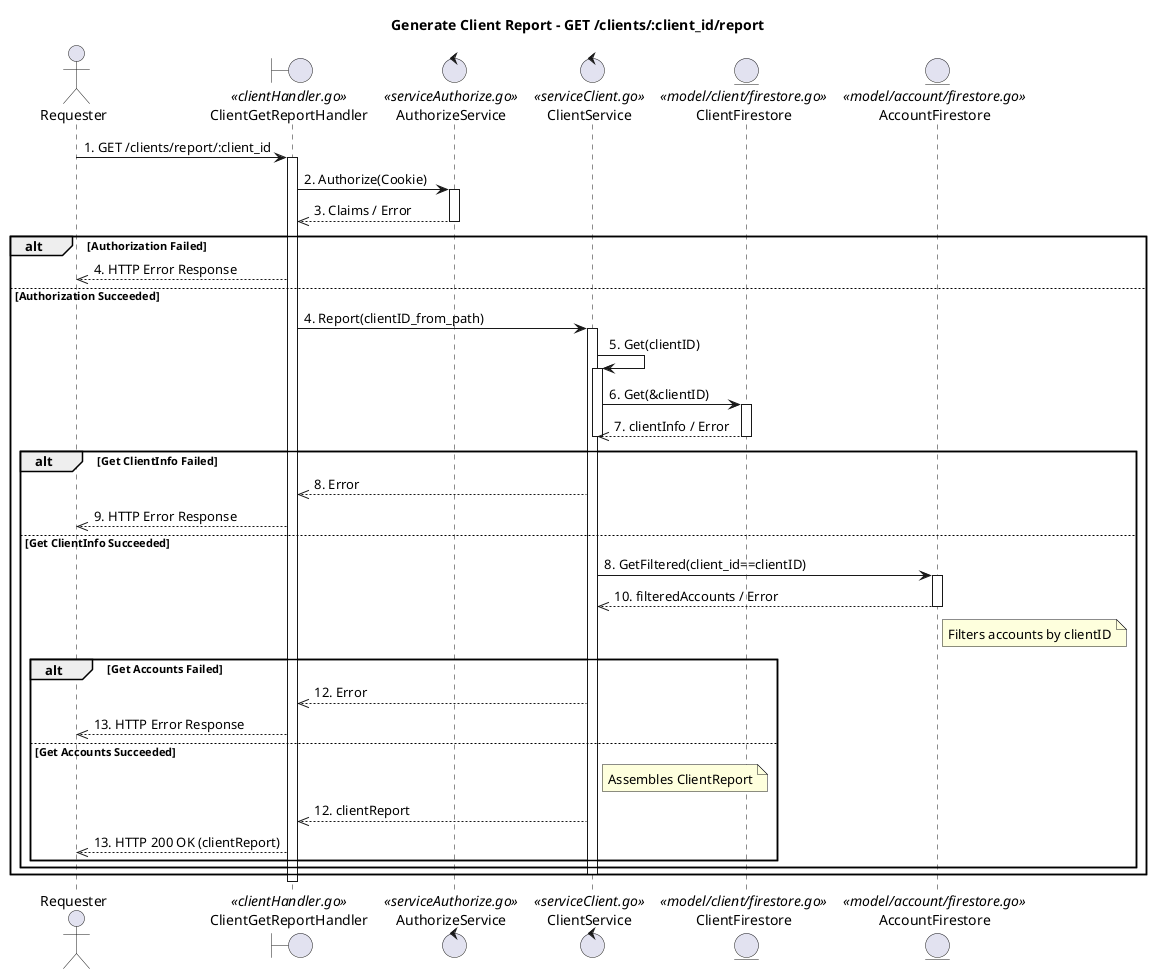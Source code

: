 @startuml
title Generate Client Report - GET /clients/:client_id/report

actor Requester
boundary ClientGetReportHandler <<clientHandler.go>>
control AuthorizeService <<serviceAuthorize.go>>
control ClientService <<serviceClient.go>>
entity ClientFirestore <<model/client/firestore.go>>
entity AccountFirestore <<model/account/firestore.go>>

Requester -> ClientGetReportHandler : 1. GET /clients/report/:client_id
activate ClientGetReportHandler

ClientGetReportHandler -> AuthorizeService : 2. Authorize(Cookie)
activate AuthorizeService
AuthorizeService -->> ClientGetReportHandler : 3. Claims / Error
deactivate AuthorizeService

alt Authorization Failed
    ClientGetReportHandler -->> Requester : 4. HTTP Error Response
else Authorization Succeeded
    ClientGetReportHandler -> ClientService : 4. Report(clientID_from_path)
    activate ClientService

    ClientService -> ClientService : 5. Get(clientID)
    activate ClientService
    ClientService -> ClientFirestore : 6. Get(&clientID)
    activate ClientFirestore
    ClientFirestore -->> ClientService : 7. clientInfo / Error
    deactivate ClientFirestore
    deactivate ClientService

    alt Get ClientInfo Failed
        ClientService -->> ClientGetReportHandler : 8. Error
        ClientGetReportHandler -->> Requester : 9. HTTP Error Response
    else Get ClientInfo Succeeded
        ClientService -> AccountFirestore : 8. GetFiltered(client_id==clientID)
        activate AccountFirestore
        AccountFirestore -->> ClientService : 10. filteredAccounts / Error
        deactivate AccountFirestore
        note right of AccountFirestore : Filters accounts by clientID

        alt Get Accounts Failed
            ClientService -->> ClientGetReportHandler : 12. Error
            ClientGetReportHandler -->> Requester : 13. HTTP Error Response
        else Get Accounts Succeeded
            note right of ClientService : Assembles ClientReport
            ClientService -->> ClientGetReportHandler : 12. clientReport
            ClientGetReportHandler -->> Requester : 13. HTTP 200 OK (clientReport)
        end
    end
    deactivate ClientService
end
deactivate ClientGetReportHandler
@enduml